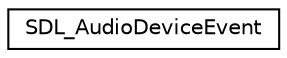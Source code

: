 digraph "Graphical Class Hierarchy"
{
 // LATEX_PDF_SIZE
  edge [fontname="Helvetica",fontsize="10",labelfontname="Helvetica",labelfontsize="10"];
  node [fontname="Helvetica",fontsize="10",shape=record];
  rankdir="LR";
  Node0 [label="SDL_AudioDeviceEvent",height=0.2,width=0.4,color="black", fillcolor="white", style="filled",URL="$structSDL__AudioDeviceEvent.html",tooltip="Audio device event structure (event.adevice.*)"];
}
